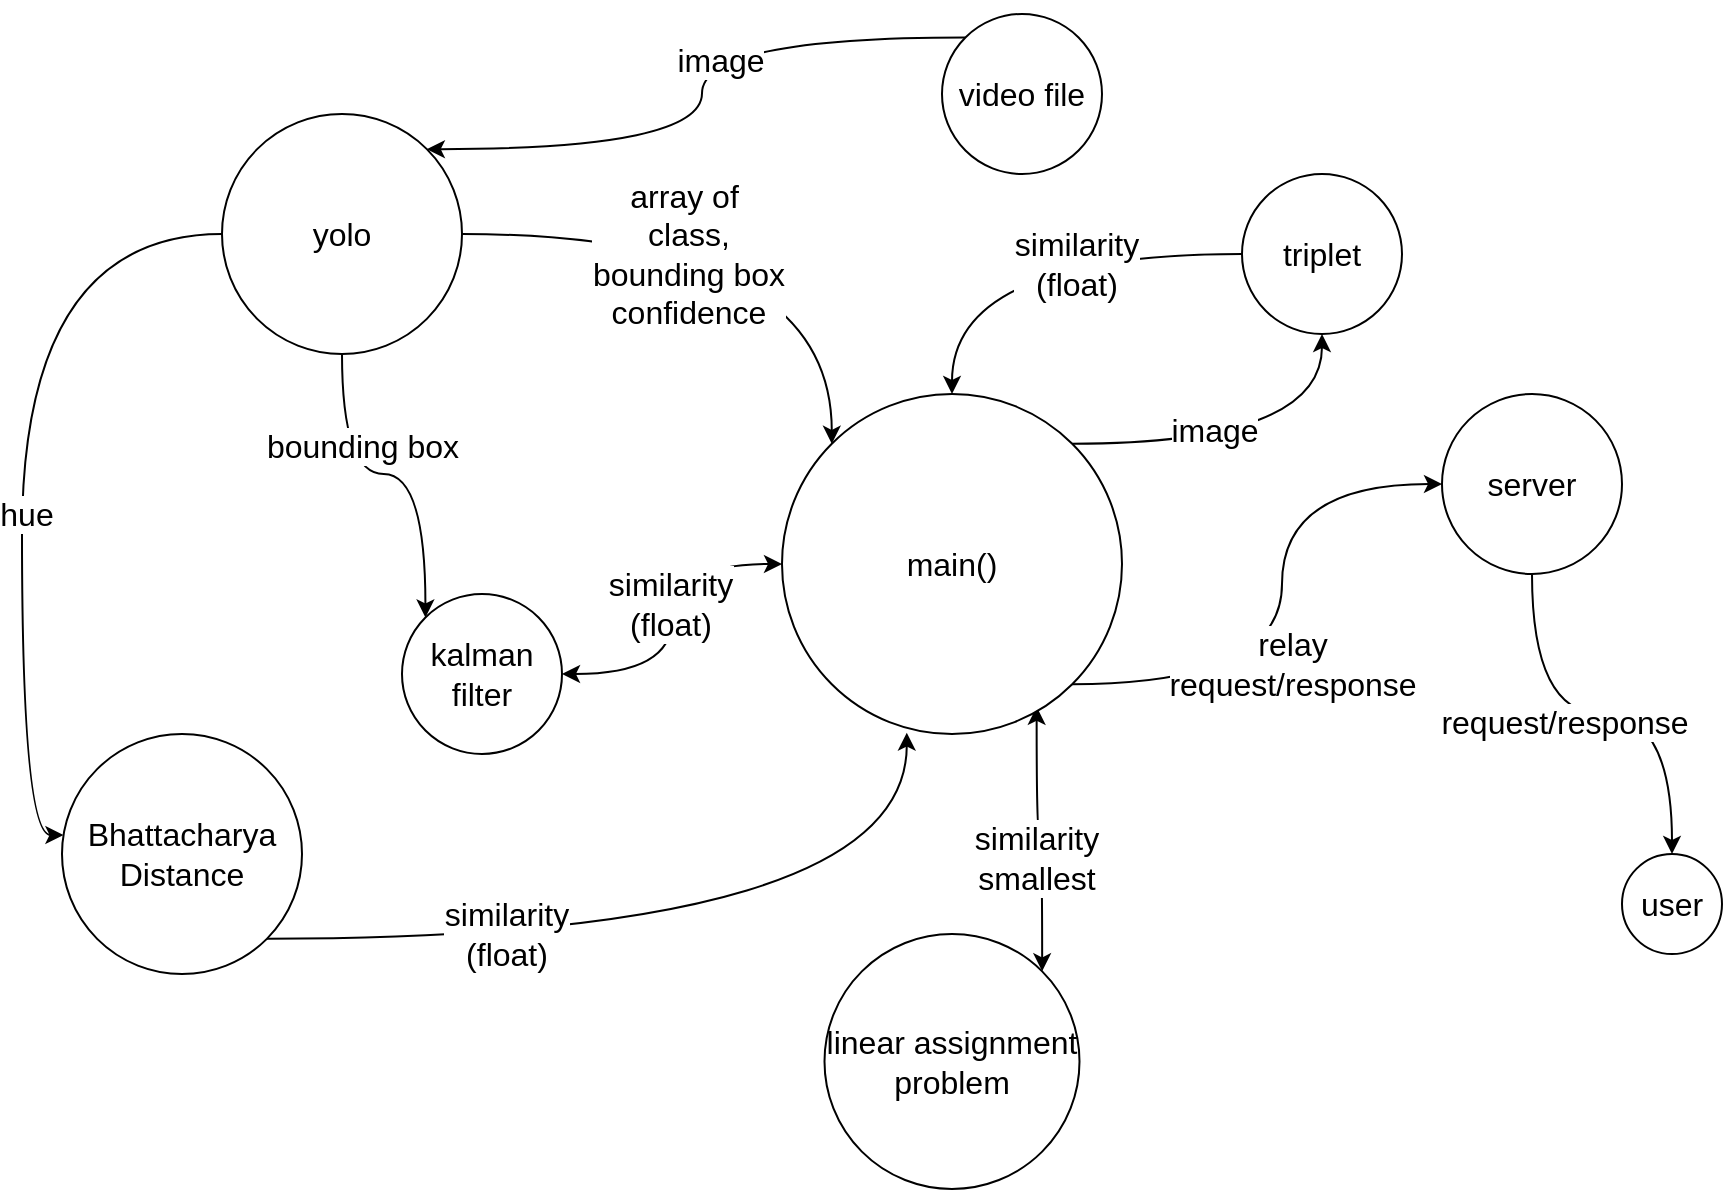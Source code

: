 <mxfile version="14.4.3" type="github">
  <diagram id="1VW9bMS83K3iSXpgOvQ6" name="Page-1">
    <mxGraphModel dx="2223" dy="1803" grid="1" gridSize="10" guides="1" tooltips="1" connect="1" arrows="1" fold="1" page="1" pageScale="1" pageWidth="850" pageHeight="1100" math="0" shadow="0">
      <root>
        <mxCell id="0" />
        <mxCell id="1" parent="0" />
        <mxCell id="0KLacEAstskpiZ37RAf_-12" style="edgeStyle=orthogonalEdgeStyle;rounded=0;orthogonalLoop=1;jettySize=auto;html=1;exitX=1;exitY=0.5;exitDx=0;exitDy=0;entryX=0;entryY=0;entryDx=0;entryDy=0;curved=1;spacing=2;fontSize=16;" parent="1" source="0KLacEAstskpiZ37RAf_-1" target="0KLacEAstskpiZ37RAf_-9" edge="1">
          <mxGeometry relative="1" as="geometry" />
        </mxCell>
        <mxCell id="0KLacEAstskpiZ37RAf_-32" value="&lt;font style=&quot;font-size: 16px;&quot;&gt;array of&amp;nbsp;&lt;br style=&quot;font-size: 16px;&quot;&gt;class,&lt;br style=&quot;font-size: 16px;&quot;&gt;bounding box&lt;br style=&quot;font-size: 16px;&quot;&gt;confidence&lt;/font&gt;" style="edgeLabel;html=1;align=center;verticalAlign=middle;resizable=0;points=[];spacing=2;fontSize=16;" parent="0KLacEAstskpiZ37RAf_-12" vertex="1" connectable="0">
          <mxGeometry x="-0.224" y="-10" relative="1" as="geometry">
            <mxPoint as="offset" />
          </mxGeometry>
        </mxCell>
        <mxCell id="0KLacEAstskpiZ37RAf_-13" style="edgeStyle=orthogonalEdgeStyle;rounded=0;orthogonalLoop=1;jettySize=auto;html=1;entryX=0.006;entryY=0.421;entryDx=0;entryDy=0;exitX=0;exitY=0.5;exitDx=0;exitDy=0;entryPerimeter=0;curved=1;spacing=2;fontSize=16;" parent="1" source="0KLacEAstskpiZ37RAf_-1" target="0KLacEAstskpiZ37RAf_-10" edge="1">
          <mxGeometry relative="1" as="geometry" />
        </mxCell>
        <mxCell id="0KLacEAstskpiZ37RAf_-34" value="&lt;span style=&quot;font-size: 16px;&quot;&gt;hue&lt;/span&gt;" style="edgeLabel;html=1;align=center;verticalAlign=middle;resizable=0;points=[];spacing=2;fontSize=16;" parent="0KLacEAstskpiZ37RAf_-13" vertex="1" connectable="0">
          <mxGeometry x="0.139" y="2" relative="1" as="geometry">
            <mxPoint as="offset" />
          </mxGeometry>
        </mxCell>
        <mxCell id="0KLacEAstskpiZ37RAf_-22" style="edgeStyle=orthogonalEdgeStyle;curved=1;rounded=0;orthogonalLoop=1;jettySize=auto;html=1;exitX=0.5;exitY=1;exitDx=0;exitDy=0;entryX=0;entryY=0;entryDx=0;entryDy=0;spacing=2;fontSize=16;" parent="1" source="0KLacEAstskpiZ37RAf_-1" target="0KLacEAstskpiZ37RAf_-6" edge="1">
          <mxGeometry relative="1" as="geometry" />
        </mxCell>
        <mxCell id="0KLacEAstskpiZ37RAf_-33" value="&lt;span style=&quot;font-size: 16px;&quot;&gt;bounding box&lt;br style=&quot;font-size: 16px;&quot;&gt;&lt;/span&gt;" style="edgeLabel;html=1;align=center;verticalAlign=middle;resizable=0;points=[];spacing=2;fontSize=16;" parent="0KLacEAstskpiZ37RAf_-22" vertex="1" connectable="0">
          <mxGeometry x="-0.475" y="10" relative="1" as="geometry">
            <mxPoint as="offset" />
          </mxGeometry>
        </mxCell>
        <mxCell id="0KLacEAstskpiZ37RAf_-1" value="&lt;font style=&quot;font-size: 16px;&quot;&gt;yolo&lt;/font&gt;" style="ellipse;whiteSpace=wrap;html=1;aspect=fixed;spacing=2;fontSize=16;" parent="1" vertex="1">
          <mxGeometry x="10" width="120" height="120" as="geometry" />
        </mxCell>
        <mxCell id="0KLacEAstskpiZ37RAf_-17" style="edgeStyle=orthogonalEdgeStyle;rounded=0;orthogonalLoop=1;jettySize=auto;html=1;exitX=1;exitY=0;exitDx=0;exitDy=0;entryX=0.749;entryY=0.92;entryDx=0;entryDy=0;entryPerimeter=0;curved=1;startArrow=classic;startFill=1;spacing=2;fontSize=16;" parent="1" source="0KLacEAstskpiZ37RAf_-3" target="0KLacEAstskpiZ37RAf_-9" edge="1">
          <mxGeometry relative="1" as="geometry" />
        </mxCell>
        <mxCell id="0KLacEAstskpiZ37RAf_-37" value="&lt;span style=&quot;font-size: 16px;&quot;&gt;similarity&lt;/span&gt;&lt;br style=&quot;font-size: 16px;&quot;&gt;&lt;span style=&quot;font-size: 16px;&quot;&gt;smallest&lt;/span&gt;" style="edgeLabel;html=1;align=center;verticalAlign=middle;resizable=0;points=[];spacing=2;fontSize=16;" parent="0KLacEAstskpiZ37RAf_-17" vertex="1" connectable="0">
          <mxGeometry x="-0.159" y="3" relative="1" as="geometry">
            <mxPoint as="offset" />
          </mxGeometry>
        </mxCell>
        <mxCell id="0KLacEAstskpiZ37RAf_-3" value="&lt;font style=&quot;font-size: 16px;&quot;&gt;linear assignment&lt;br style=&quot;font-size: 16px;&quot;&gt;problem&lt;br style=&quot;font-size: 16px;&quot;&gt;&lt;/font&gt;" style="ellipse;whiteSpace=wrap;html=1;aspect=fixed;spacing=2;fontSize=16;" parent="1" vertex="1">
          <mxGeometry x="311.25" y="410" width="127.5" height="127.5" as="geometry" />
        </mxCell>
        <mxCell id="0KLacEAstskpiZ37RAf_-11" style="edgeStyle=orthogonalEdgeStyle;rounded=0;orthogonalLoop=1;jettySize=auto;html=1;exitX=0;exitY=0;exitDx=0;exitDy=0;entryX=1;entryY=0;entryDx=0;entryDy=0;curved=1;spacing=2;fontSize=16;" parent="1" source="0KLacEAstskpiZ37RAf_-4" target="0KLacEAstskpiZ37RAf_-1" edge="1">
          <mxGeometry relative="1" as="geometry" />
        </mxCell>
        <mxCell id="0KLacEAstskpiZ37RAf_-23" value="&lt;font style=&quot;font-size: 16px;&quot;&gt;image&lt;/font&gt;" style="edgeLabel;html=1;align=center;verticalAlign=middle;resizable=0;points=[];spacing=2;fontSize=16;" parent="0KLacEAstskpiZ37RAf_-11" vertex="1" connectable="0">
          <mxGeometry x="-0.123" y="9" relative="1" as="geometry">
            <mxPoint as="offset" />
          </mxGeometry>
        </mxCell>
        <mxCell id="0KLacEAstskpiZ37RAf_-25" value="&lt;font style=&quot;font-size: 16px;&quot;&gt;&lt;br style=&quot;font-size: 16px;&quot;&gt;&lt;/font&gt;" style="edgeLabel;html=1;align=center;verticalAlign=middle;resizable=0;points=[];spacing=2;fontSize=16;" parent="0KLacEAstskpiZ37RAf_-11" vertex="1" connectable="0">
          <mxGeometry x="-0.123" y="9" relative="1" as="geometry">
            <mxPoint x="443.28" y="-20.71" as="offset" />
          </mxGeometry>
        </mxCell>
        <mxCell id="0KLacEAstskpiZ37RAf_-4" value="&lt;font style=&quot;font-size: 16px;&quot;&gt;video file&lt;/font&gt;" style="ellipse;whiteSpace=wrap;html=1;aspect=fixed;spacing=2;fontSize=16;" parent="1" vertex="1">
          <mxGeometry x="370" y="-50" width="80" height="80" as="geometry" />
        </mxCell>
        <mxCell id="0KLacEAstskpiZ37RAf_-5" value="&lt;font style=&quot;font-size: 16px;&quot;&gt;user&lt;/font&gt;" style="ellipse;whiteSpace=wrap;html=1;aspect=fixed;spacing=2;fontSize=16;" parent="1" vertex="1">
          <mxGeometry x="710" y="370" width="50" height="50" as="geometry" />
        </mxCell>
        <mxCell id="0KLacEAstskpiZ37RAf_-16" style="edgeStyle=orthogonalEdgeStyle;rounded=0;orthogonalLoop=1;jettySize=auto;html=1;exitX=1;exitY=0.5;exitDx=0;exitDy=0;entryX=0;entryY=0.5;entryDx=0;entryDy=0;curved=1;startArrow=classic;startFill=1;spacing=2;fontSize=16;" parent="1" source="0KLacEAstskpiZ37RAf_-6" target="0KLacEAstskpiZ37RAf_-9" edge="1">
          <mxGeometry relative="1" as="geometry" />
        </mxCell>
        <mxCell id="0KLacEAstskpiZ37RAf_-35" value="&lt;span style=&quot;font-size: 16px;&quot;&gt;similarity&lt;/span&gt;&lt;br style=&quot;font-size: 16px;&quot;&gt;&lt;span style=&quot;font-size: 16px;&quot;&gt;(float)&lt;/span&gt;" style="edgeLabel;html=1;align=center;verticalAlign=middle;resizable=0;points=[];spacing=2;fontSize=16;" parent="0KLacEAstskpiZ37RAf_-16" vertex="1" connectable="0">
          <mxGeometry x="0.09" y="1" relative="1" as="geometry">
            <mxPoint as="offset" />
          </mxGeometry>
        </mxCell>
        <mxCell id="0KLacEAstskpiZ37RAf_-6" value="&lt;font style=&quot;font-size: 16px;&quot;&gt;kalman filter&lt;/font&gt;" style="ellipse;whiteSpace=wrap;html=1;aspect=fixed;spacing=2;fontSize=16;" parent="1" vertex="1">
          <mxGeometry x="100" y="240" width="80" height="80" as="geometry" />
        </mxCell>
        <mxCell id="0KLacEAstskpiZ37RAf_-40" style="edgeStyle=orthogonalEdgeStyle;curved=1;rounded=0;orthogonalLoop=1;jettySize=auto;html=1;exitX=0.5;exitY=1;exitDx=0;exitDy=0;startArrow=none;startFill=0;spacing=2;fontSize=16;" parent="1" source="0KLacEAstskpiZ37RAf_-7" target="0KLacEAstskpiZ37RAf_-5" edge="1">
          <mxGeometry relative="1" as="geometry" />
        </mxCell>
        <mxCell id="0KLacEAstskpiZ37RAf_-41" value="&lt;span style=&quot;font-size: 16px;&quot;&gt;request/response&lt;/span&gt;" style="edgeLabel;html=1;align=center;verticalAlign=middle;resizable=0;points=[];spacing=2;fontSize=16;" parent="0KLacEAstskpiZ37RAf_-40" vertex="1" connectable="0">
          <mxGeometry x="-0.184" y="-4" relative="1" as="geometry">
            <mxPoint as="offset" />
          </mxGeometry>
        </mxCell>
        <mxCell id="0KLacEAstskpiZ37RAf_-7" value="&lt;font style=&quot;font-size: 16px;&quot;&gt;server&lt;/font&gt;" style="ellipse;whiteSpace=wrap;html=1;aspect=fixed;spacing=2;fontSize=16;" parent="1" vertex="1">
          <mxGeometry x="620" y="140" width="90" height="90" as="geometry" />
        </mxCell>
        <mxCell id="0KLacEAstskpiZ37RAf_-19" style="edgeStyle=orthogonalEdgeStyle;rounded=0;orthogonalLoop=1;jettySize=auto;html=1;exitX=0;exitY=0.5;exitDx=0;exitDy=0;entryX=0.5;entryY=0;entryDx=0;entryDy=0;curved=1;spacing=2;fontSize=16;" parent="1" source="0KLacEAstskpiZ37RAf_-8" target="0KLacEAstskpiZ37RAf_-9" edge="1">
          <mxGeometry relative="1" as="geometry">
            <mxPoint x="510" y="240" as="targetPoint" />
          </mxGeometry>
        </mxCell>
        <mxCell id="0KLacEAstskpiZ37RAf_-30" value="&lt;font style=&quot;font-size: 16px;&quot;&gt;similarity&lt;br style=&quot;font-size: 16px;&quot;&gt;(float)&lt;/font&gt;" style="edgeLabel;html=1;align=center;verticalAlign=middle;resizable=0;points=[];spacing=2;fontSize=16;" parent="0KLacEAstskpiZ37RAf_-19" vertex="1" connectable="0">
          <mxGeometry x="-0.225" y="5" relative="1" as="geometry">
            <mxPoint as="offset" />
          </mxGeometry>
        </mxCell>
        <mxCell id="0KLacEAstskpiZ37RAf_-8" value="&lt;font style=&quot;font-size: 16px;&quot;&gt;triplet&lt;/font&gt;" style="ellipse;whiteSpace=wrap;html=1;aspect=fixed;spacing=2;fontSize=16;" parent="1" vertex="1">
          <mxGeometry x="520" y="30" width="80" height="80" as="geometry" />
        </mxCell>
        <mxCell id="0KLacEAstskpiZ37RAf_-18" style="edgeStyle=orthogonalEdgeStyle;rounded=0;orthogonalLoop=1;jettySize=auto;html=1;exitX=1;exitY=0;exitDx=0;exitDy=0;entryX=0.5;entryY=1;entryDx=0;entryDy=0;curved=1;spacing=2;fontSize=16;" parent="1" source="0KLacEAstskpiZ37RAf_-9" target="0KLacEAstskpiZ37RAf_-8" edge="1">
          <mxGeometry relative="1" as="geometry" />
        </mxCell>
        <mxCell id="0KLacEAstskpiZ37RAf_-31" value="&lt;font style=&quot;font-size: 16px;&quot;&gt;image&lt;/font&gt;" style="edgeLabel;html=1;align=center;verticalAlign=middle;resizable=0;points=[];spacing=2;fontSize=16;" parent="0KLacEAstskpiZ37RAf_-18" vertex="1" connectable="0">
          <mxGeometry x="-0.215" y="7" relative="1" as="geometry">
            <mxPoint as="offset" />
          </mxGeometry>
        </mxCell>
        <mxCell id="0KLacEAstskpiZ37RAf_-20" style="edgeStyle=orthogonalEdgeStyle;rounded=0;orthogonalLoop=1;jettySize=auto;html=1;exitX=1;exitY=1;exitDx=0;exitDy=0;entryX=0;entryY=0.5;entryDx=0;entryDy=0;curved=1;spacing=2;fontSize=16;" parent="1" source="0KLacEAstskpiZ37RAf_-9" target="0KLacEAstskpiZ37RAf_-7" edge="1">
          <mxGeometry relative="1" as="geometry" />
        </mxCell>
        <mxCell id="0KLacEAstskpiZ37RAf_-38" value="&lt;span style=&quot;font-size: 16px;&quot;&gt;relay &lt;br style=&quot;font-size: 16px;&quot;&gt;request/response&lt;/span&gt;" style="edgeLabel;html=1;align=center;verticalAlign=middle;resizable=0;points=[];spacing=2;fontSize=16;" parent="0KLacEAstskpiZ37RAf_-20" vertex="1" connectable="0">
          <mxGeometry x="-0.192" y="-5" relative="1" as="geometry">
            <mxPoint as="offset" />
          </mxGeometry>
        </mxCell>
        <mxCell id="0KLacEAstskpiZ37RAf_-9" value="&lt;font style=&quot;font-size: 16px;&quot;&gt;main()&lt;/font&gt;" style="ellipse;whiteSpace=wrap;html=1;aspect=fixed;spacing=2;fontSize=16;" parent="1" vertex="1">
          <mxGeometry x="290" y="140" width="170" height="170" as="geometry" />
        </mxCell>
        <mxCell id="0KLacEAstskpiZ37RAf_-15" style="edgeStyle=orthogonalEdgeStyle;rounded=0;orthogonalLoop=1;jettySize=auto;html=1;exitX=1;exitY=1;exitDx=0;exitDy=0;entryX=0.367;entryY=0.996;entryDx=0;entryDy=0;curved=1;entryPerimeter=0;spacing=2;fontSize=16;" parent="1" source="0KLacEAstskpiZ37RAf_-10" target="0KLacEAstskpiZ37RAf_-9" edge="1">
          <mxGeometry relative="1" as="geometry" />
        </mxCell>
        <mxCell id="0KLacEAstskpiZ37RAf_-36" value="&lt;span style=&quot;font-size: 16px;&quot;&gt;similarity&lt;/span&gt;&lt;br style=&quot;font-size: 16px;&quot;&gt;&lt;span style=&quot;font-size: 16px;&quot;&gt;(float)&lt;/span&gt;" style="edgeLabel;html=1;align=center;verticalAlign=middle;resizable=0;points=[];spacing=2;fontSize=16;" parent="0KLacEAstskpiZ37RAf_-15" vertex="1" connectable="0">
          <mxGeometry x="-0.436" y="3" relative="1" as="geometry">
            <mxPoint as="offset" />
          </mxGeometry>
        </mxCell>
        <mxCell id="0KLacEAstskpiZ37RAf_-10" value="&lt;span style=&quot;font-size: 16px;&quot;&gt;Bhattacharya&lt;br style=&quot;font-size: 16px;&quot;&gt;Distance&lt;br style=&quot;font-size: 16px;&quot;&gt;&lt;/span&gt;" style="ellipse;whiteSpace=wrap;html=1;aspect=fixed;spacing=2;fontSize=16;" parent="1" vertex="1">
          <mxGeometry x="-70" y="310" width="120" height="120" as="geometry" />
        </mxCell>
      </root>
    </mxGraphModel>
  </diagram>
</mxfile>
